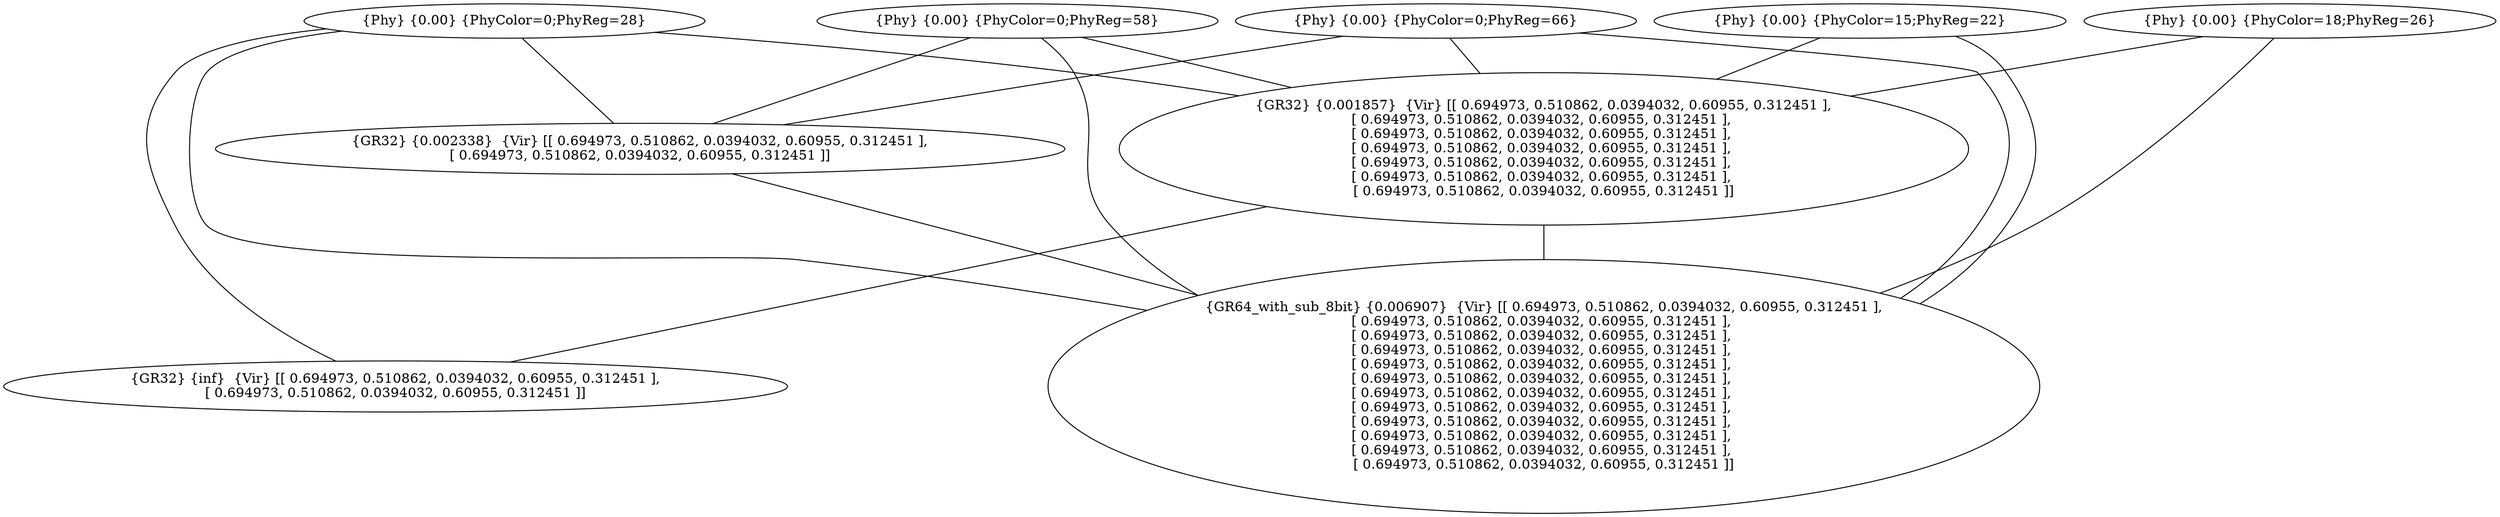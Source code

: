graph G {
FileName="/home/venkat/IF-DV/Rohit/regAlloc/ML-Register-Allocation/sample/data/fibonaccidevS/level-O0-llfiles/fib.ll";
Function="fib";
Registers=164;
22 [label=" {Phy} {0.00} {PhyColor=15;PhyReg=22} "];
22--168
22--172
26 [label=" {Phy} {0.00} {PhyColor=18;PhyReg=26} "];
26--168
26--172
28 [label=" {Phy} {0.00} {PhyColor=0;PhyReg=28} "];
28--167
28--168
28--171
28--172
58 [label=" {Phy} {0.00} {PhyColor=0;PhyReg=58} "];
58--167
58--168
58--172
66 [label=" {Phy} {0.00} {PhyColor=0;PhyReg=66} "];
66--167
66--168
66--172
167 [label=" {GR32} {0.002338}  {Vir} [[ 0.694973, 0.510862, 0.0394032, 0.60955, 0.312451 ], 
[ 0.694973, 0.510862, 0.0394032, 0.60955, 0.312451 ]]"];
167 -- 172;
168 [label=" {GR32} {0.001857}  {Vir} [[ 0.694973, 0.510862, 0.0394032, 0.60955, 0.312451 ], 
[ 0.694973, 0.510862, 0.0394032, 0.60955, 0.312451 ], 
[ 0.694973, 0.510862, 0.0394032, 0.60955, 0.312451 ], 
[ 0.694973, 0.510862, 0.0394032, 0.60955, 0.312451 ], 
[ 0.694973, 0.510862, 0.0394032, 0.60955, 0.312451 ], 
[ 0.694973, 0.510862, 0.0394032, 0.60955, 0.312451 ], 
[ 0.694973, 0.510862, 0.0394032, 0.60955, 0.312451 ]]"];
168 -- 171;
168 -- 172;
171 [label=" {GR32} {inf}  {Vir} [[ 0.694973, 0.510862, 0.0394032, 0.60955, 0.312451 ], 
[ 0.694973, 0.510862, 0.0394032, 0.60955, 0.312451 ]]"];
172 [label=" {GR64_with_sub_8bit} {0.006907}  {Vir} [[ 0.694973, 0.510862, 0.0394032, 0.60955, 0.312451 ], 
[ 0.694973, 0.510862, 0.0394032, 0.60955, 0.312451 ], 
[ 0.694973, 0.510862, 0.0394032, 0.60955, 0.312451 ], 
[ 0.694973, 0.510862, 0.0394032, 0.60955, 0.312451 ], 
[ 0.694973, 0.510862, 0.0394032, 0.60955, 0.312451 ], 
[ 0.694973, 0.510862, 0.0394032, 0.60955, 0.312451 ], 
[ 0.694973, 0.510862, 0.0394032, 0.60955, 0.312451 ], 
[ 0.694973, 0.510862, 0.0394032, 0.60955, 0.312451 ], 
[ 0.694973, 0.510862, 0.0394032, 0.60955, 0.312451 ], 
[ 0.694973, 0.510862, 0.0394032, 0.60955, 0.312451 ], 
[ 0.694973, 0.510862, 0.0394032, 0.60955, 0.312451 ], 
[ 0.694973, 0.510862, 0.0394032, 0.60955, 0.312451 ]]"];
}